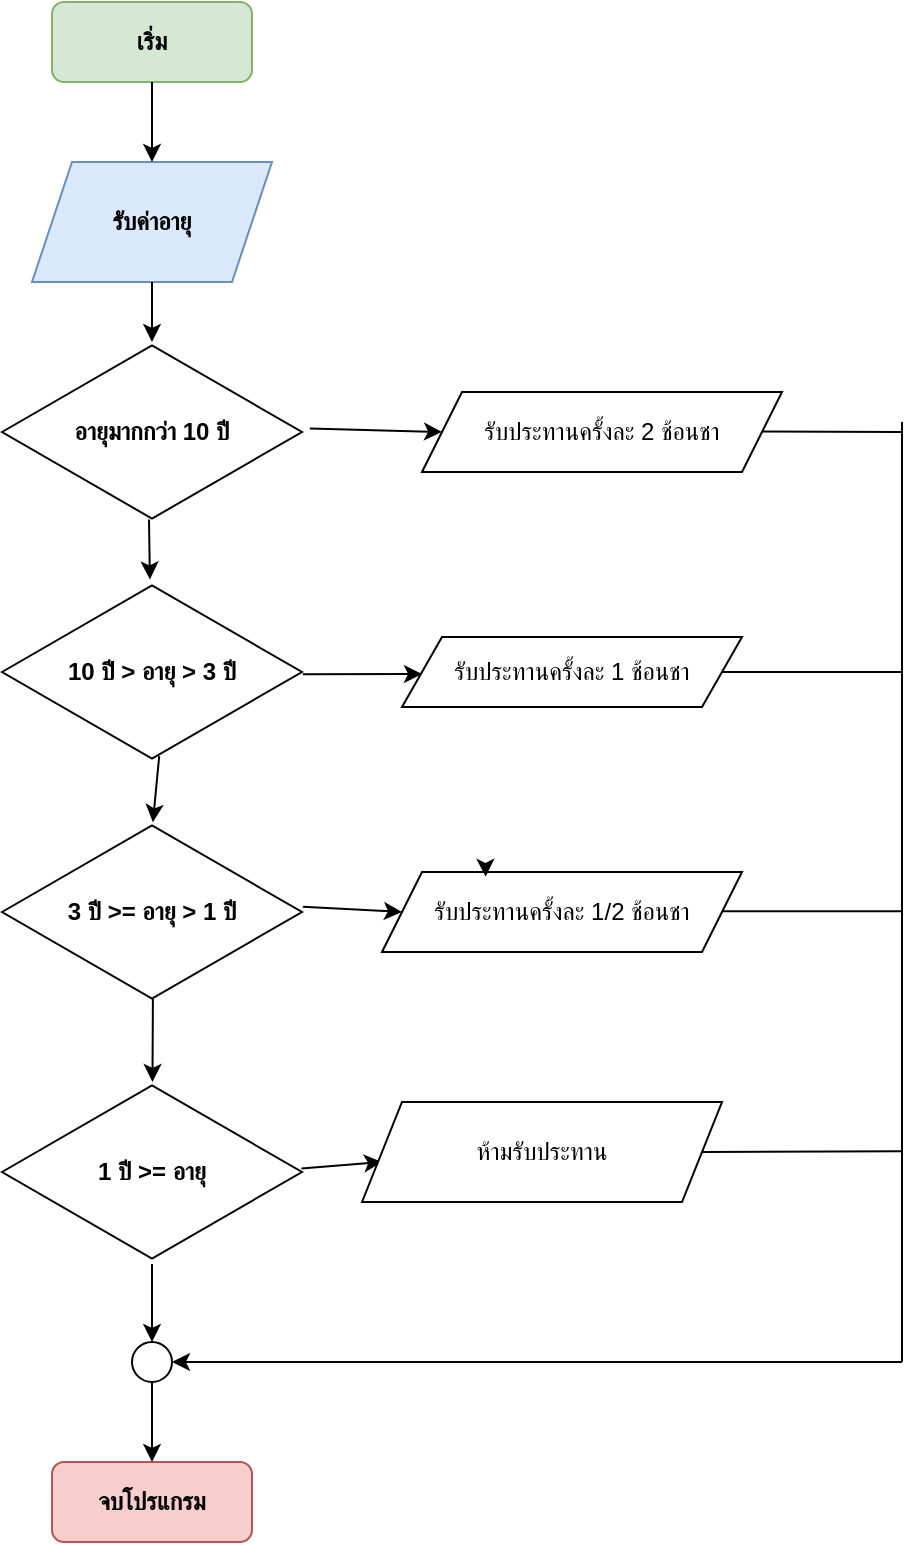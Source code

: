<mxfile version="22.1.7" type="github">
  <diagram name="Page-1" id="3VM8d6KBsBUF3XmxzF1J">
    <mxGraphModel dx="836" dy="528" grid="1" gridSize="10" guides="1" tooltips="1" connect="1" arrows="1" fold="1" page="1" pageScale="1" pageWidth="850" pageHeight="1100" math="0" shadow="0">
      <root>
        <mxCell id="0" />
        <mxCell id="1" parent="0" />
        <mxCell id="Tr09Fx-grCpTaGp0jl0i-1" value="&lt;font style=&quot;font-size: 12px;&quot;&gt;&lt;b&gt;เริ่ม&lt;/b&gt;&lt;/font&gt;" style="rounded=1;whiteSpace=wrap;html=1;fillColor=#d5e8d4;strokeColor=#82b366;" vertex="1" parent="1">
          <mxGeometry x="325" y="40" width="100" height="40" as="geometry" />
        </mxCell>
        <mxCell id="Tr09Fx-grCpTaGp0jl0i-3" value="&lt;b&gt;รับค่าอายุ&lt;/b&gt;" style="shape=parallelogram;perimeter=parallelogramPerimeter;whiteSpace=wrap;html=1;fixedSize=1;fillColor=#dae8fc;strokeColor=#6c8ebf;" vertex="1" parent="1">
          <mxGeometry x="315" y="120" width="120" height="60" as="geometry" />
        </mxCell>
        <mxCell id="Tr09Fx-grCpTaGp0jl0i-4" value="&lt;b&gt;อายุมากกว่า 10 ปี&lt;/b&gt;" style="html=1;whiteSpace=wrap;aspect=fixed;shape=isoRectangle;" vertex="1" parent="1">
          <mxGeometry x="300" y="210" width="150" height="90" as="geometry" />
        </mxCell>
        <mxCell id="Tr09Fx-grCpTaGp0jl0i-5" value="&lt;b&gt;10 ปี &amp;gt; อายุ &amp;gt; 3 ปี&lt;br&gt;&lt;/b&gt;" style="html=1;whiteSpace=wrap;aspect=fixed;shape=isoRectangle;" vertex="1" parent="1">
          <mxGeometry x="300" y="330" width="150" height="90" as="geometry" />
        </mxCell>
        <mxCell id="Tr09Fx-grCpTaGp0jl0i-6" value="&lt;b&gt;3 ปี &amp;gt;= อายุ &amp;gt; 1 ปี&lt;br&gt;&lt;/b&gt;" style="html=1;whiteSpace=wrap;aspect=fixed;shape=isoRectangle;" vertex="1" parent="1">
          <mxGeometry x="300" y="450" width="150" height="90" as="geometry" />
        </mxCell>
        <mxCell id="Tr09Fx-grCpTaGp0jl0i-7" value="&lt;b&gt;1 ปี &amp;gt;= อายุ&lt;br&gt;&lt;/b&gt;" style="html=1;whiteSpace=wrap;aspect=fixed;shape=isoRectangle;" vertex="1" parent="1">
          <mxGeometry x="300" y="580" width="150" height="90" as="geometry" />
        </mxCell>
        <mxCell id="Tr09Fx-grCpTaGp0jl0i-14" value="&lt;font style=&quot;font-size: 12px;&quot;&gt;&lt;b&gt;จบโปรแกรม&lt;/b&gt;&lt;/font&gt;" style="rounded=1;whiteSpace=wrap;html=1;fillColor=#f8cecc;strokeColor=#b85450;" vertex="1" parent="1">
          <mxGeometry x="325" y="770" width="100" height="40" as="geometry" />
        </mxCell>
        <mxCell id="Tr09Fx-grCpTaGp0jl0i-15" value="" style="endArrow=classic;html=1;rounded=0;exitX=0.5;exitY=1;exitDx=0;exitDy=0;entryX=0.5;entryY=0;entryDx=0;entryDy=0;" edge="1" parent="1" source="Tr09Fx-grCpTaGp0jl0i-1" target="Tr09Fx-grCpTaGp0jl0i-3">
          <mxGeometry width="50" height="50" relative="1" as="geometry">
            <mxPoint x="220" y="450" as="sourcePoint" />
            <mxPoint x="270" y="400" as="targetPoint" />
          </mxGeometry>
        </mxCell>
        <mxCell id="Tr09Fx-grCpTaGp0jl0i-16" value="" style="endArrow=classic;html=1;rounded=0;exitX=0.5;exitY=1;exitDx=0;exitDy=0;" edge="1" parent="1" source="Tr09Fx-grCpTaGp0jl0i-3" target="Tr09Fx-grCpTaGp0jl0i-4">
          <mxGeometry width="50" height="50" relative="1" as="geometry">
            <mxPoint x="370" y="200" as="sourcePoint" />
            <mxPoint x="385" y="130" as="targetPoint" />
          </mxGeometry>
        </mxCell>
        <mxCell id="Tr09Fx-grCpTaGp0jl0i-17" value="" style="endArrow=classic;html=1;rounded=0;entryX=0.493;entryY=-0.014;entryDx=0;entryDy=0;entryPerimeter=0;exitX=0.49;exitY=0.986;exitDx=0;exitDy=0;exitPerimeter=0;" edge="1" parent="1" source="Tr09Fx-grCpTaGp0jl0i-4" target="Tr09Fx-grCpTaGp0jl0i-5">
          <mxGeometry width="50" height="50" relative="1" as="geometry">
            <mxPoint x="290" y="260" as="sourcePoint" />
            <mxPoint x="340" y="210" as="targetPoint" />
          </mxGeometry>
        </mxCell>
        <mxCell id="Tr09Fx-grCpTaGp0jl0i-18" value="" style="endArrow=classic;html=1;rounded=0;entryX=0.503;entryY=0.002;entryDx=0;entryDy=0;entryPerimeter=0;exitX=0.524;exitY=0.967;exitDx=0;exitDy=0;exitPerimeter=0;" edge="1" parent="1" source="Tr09Fx-grCpTaGp0jl0i-5" target="Tr09Fx-grCpTaGp0jl0i-6">
          <mxGeometry width="50" height="50" relative="1" as="geometry">
            <mxPoint x="290" y="440" as="sourcePoint" />
            <mxPoint x="340" y="390" as="targetPoint" />
          </mxGeometry>
        </mxCell>
        <mxCell id="Tr09Fx-grCpTaGp0jl0i-19" value="" style="endArrow=classic;html=1;rounded=0;exitX=0.503;exitY=0.983;exitDx=0;exitDy=0;exitPerimeter=0;" edge="1" parent="1" source="Tr09Fx-grCpTaGp0jl0i-6" target="Tr09Fx-grCpTaGp0jl0i-7">
          <mxGeometry width="50" height="50" relative="1" as="geometry">
            <mxPoint x="290" y="440" as="sourcePoint" />
            <mxPoint x="340" y="390" as="targetPoint" />
          </mxGeometry>
        </mxCell>
        <mxCell id="Tr09Fx-grCpTaGp0jl0i-21" value="" style="endArrow=classic;html=1;rounded=0;entryX=0;entryY=0.5;entryDx=0;entryDy=0;entryPerimeter=0;exitX=1.026;exitY=0.481;exitDx=0;exitDy=0;exitPerimeter=0;" edge="1" parent="1" source="Tr09Fx-grCpTaGp0jl0i-4">
          <mxGeometry width="50" height="50" relative="1" as="geometry">
            <mxPoint x="410" y="300" as="sourcePoint" />
            <mxPoint x="520" y="255" as="targetPoint" />
          </mxGeometry>
        </mxCell>
        <mxCell id="Tr09Fx-grCpTaGp0jl0i-22" value="" style="endArrow=classic;html=1;rounded=0;exitX=1.003;exitY=0.513;exitDx=0;exitDy=0;exitPerimeter=0;" edge="1" parent="1" source="Tr09Fx-grCpTaGp0jl0i-5">
          <mxGeometry width="50" height="50" relative="1" as="geometry">
            <mxPoint x="410" y="300" as="sourcePoint" />
            <mxPoint x="510" y="376" as="targetPoint" />
          </mxGeometry>
        </mxCell>
        <mxCell id="Tr09Fx-grCpTaGp0jl0i-23" value="" style="endArrow=classic;html=1;rounded=0;exitX=1.003;exitY=0.471;exitDx=0;exitDy=0;exitPerimeter=0;" edge="1" parent="1" source="Tr09Fx-grCpTaGp0jl0i-6">
          <mxGeometry width="50" height="50" relative="1" as="geometry">
            <mxPoint x="410" y="550" as="sourcePoint" />
            <mxPoint x="500" y="495" as="targetPoint" />
          </mxGeometry>
        </mxCell>
        <mxCell id="Tr09Fx-grCpTaGp0jl0i-24" value="" style="endArrow=classic;html=1;rounded=0;exitX=0.998;exitY=0.481;exitDx=0;exitDy=0;exitPerimeter=0;" edge="1" parent="1" source="Tr09Fx-grCpTaGp0jl0i-7">
          <mxGeometry width="50" height="50" relative="1" as="geometry">
            <mxPoint x="410" y="550" as="sourcePoint" />
            <mxPoint x="490" y="620" as="targetPoint" />
          </mxGeometry>
        </mxCell>
        <mxCell id="Tr09Fx-grCpTaGp0jl0i-25" value="รับประทานครั้งละ 2 ช้อนชา" style="shape=parallelogram;perimeter=parallelogramPerimeter;whiteSpace=wrap;html=1;fixedSize=1;" vertex="1" parent="1">
          <mxGeometry x="510" y="235" width="180" height="40" as="geometry" />
        </mxCell>
        <mxCell id="Tr09Fx-grCpTaGp0jl0i-26" value="รับประทานครั้งละ 1 ช้อนชา" style="shape=parallelogram;perimeter=parallelogramPerimeter;whiteSpace=wrap;html=1;fixedSize=1;" vertex="1" parent="1">
          <mxGeometry x="500" y="357.5" width="170" height="35" as="geometry" />
        </mxCell>
        <mxCell id="Tr09Fx-grCpTaGp0jl0i-27" value="รับประทานครั้งละ 1/2 ช้อนชา" style="shape=parallelogram;perimeter=parallelogramPerimeter;whiteSpace=wrap;html=1;fixedSize=1;" vertex="1" parent="1">
          <mxGeometry x="490" y="475" width="180" height="40" as="geometry" />
        </mxCell>
        <mxCell id="Tr09Fx-grCpTaGp0jl0i-28" value="ห้ามรับประทาน" style="shape=parallelogram;perimeter=parallelogramPerimeter;whiteSpace=wrap;html=1;fixedSize=1;" vertex="1" parent="1">
          <mxGeometry x="480" y="590" width="180" height="50" as="geometry" />
        </mxCell>
        <mxCell id="Tr09Fx-grCpTaGp0jl0i-30" style="edgeStyle=orthogonalEdgeStyle;rounded=0;orthogonalLoop=1;jettySize=auto;html=1;exitX=0.25;exitY=0;exitDx=0;exitDy=0;entryX=0.288;entryY=0.06;entryDx=0;entryDy=0;entryPerimeter=0;" edge="1" parent="1" source="Tr09Fx-grCpTaGp0jl0i-27" target="Tr09Fx-grCpTaGp0jl0i-27">
          <mxGeometry relative="1" as="geometry" />
        </mxCell>
        <mxCell id="Tr09Fx-grCpTaGp0jl0i-31" value="" style="ellipse;whiteSpace=wrap;html=1;aspect=fixed;" vertex="1" parent="1">
          <mxGeometry x="365" y="710" width="20" height="20" as="geometry" />
        </mxCell>
        <mxCell id="Tr09Fx-grCpTaGp0jl0i-32" value="" style="endArrow=classic;html=1;rounded=0;entryX=0.5;entryY=0;entryDx=0;entryDy=0;exitX=0.5;exitY=1.011;exitDx=0;exitDy=0;exitPerimeter=0;" edge="1" parent="1" source="Tr09Fx-grCpTaGp0jl0i-7" target="Tr09Fx-grCpTaGp0jl0i-31">
          <mxGeometry width="50" height="50" relative="1" as="geometry">
            <mxPoint x="400" y="660" as="sourcePoint" />
            <mxPoint x="450" y="610" as="targetPoint" />
          </mxGeometry>
        </mxCell>
        <mxCell id="Tr09Fx-grCpTaGp0jl0i-33" value="" style="endArrow=classic;html=1;rounded=0;entryX=0.5;entryY=0;entryDx=0;entryDy=0;exitX=0.5;exitY=1;exitDx=0;exitDy=0;" edge="1" parent="1" source="Tr09Fx-grCpTaGp0jl0i-31" target="Tr09Fx-grCpTaGp0jl0i-14">
          <mxGeometry width="50" height="50" relative="1" as="geometry">
            <mxPoint x="400" y="660" as="sourcePoint" />
            <mxPoint x="450" y="610" as="targetPoint" />
          </mxGeometry>
        </mxCell>
        <mxCell id="Tr09Fx-grCpTaGp0jl0i-34" value="" style="endArrow=none;html=1;rounded=0;" edge="1" parent="1">
          <mxGeometry width="50" height="50" relative="1" as="geometry">
            <mxPoint x="750" y="720" as="sourcePoint" />
            <mxPoint x="750" y="250" as="targetPoint" />
          </mxGeometry>
        </mxCell>
        <mxCell id="Tr09Fx-grCpTaGp0jl0i-35" value="" style="endArrow=classic;html=1;rounded=0;entryX=1;entryY=0.5;entryDx=0;entryDy=0;" edge="1" parent="1" target="Tr09Fx-grCpTaGp0jl0i-31">
          <mxGeometry width="50" height="50" relative="1" as="geometry">
            <mxPoint x="750" y="720" as="sourcePoint" />
            <mxPoint x="400" y="520" as="targetPoint" />
          </mxGeometry>
        </mxCell>
        <mxCell id="Tr09Fx-grCpTaGp0jl0i-36" value="" style="endArrow=none;html=1;rounded=0;" edge="1" parent="1">
          <mxGeometry width="50" height="50" relative="1" as="geometry">
            <mxPoint x="680" y="254.74" as="sourcePoint" />
            <mxPoint x="750" y="255" as="targetPoint" />
          </mxGeometry>
        </mxCell>
        <mxCell id="Tr09Fx-grCpTaGp0jl0i-37" value="" style="endArrow=none;html=1;rounded=0;exitX=1;exitY=0.5;exitDx=0;exitDy=0;" edge="1" parent="1" source="Tr09Fx-grCpTaGp0jl0i-26">
          <mxGeometry width="50" height="50" relative="1" as="geometry">
            <mxPoint x="690" y="265" as="sourcePoint" />
            <mxPoint x="750" y="375" as="targetPoint" />
          </mxGeometry>
        </mxCell>
        <mxCell id="Tr09Fx-grCpTaGp0jl0i-38" value="" style="endArrow=none;html=1;rounded=0;exitX=1;exitY=0.5;exitDx=0;exitDy=0;" edge="1" parent="1">
          <mxGeometry width="50" height="50" relative="1" as="geometry">
            <mxPoint x="660" y="494.57" as="sourcePoint" />
            <mxPoint x="750" y="494.57" as="targetPoint" />
          </mxGeometry>
        </mxCell>
        <mxCell id="Tr09Fx-grCpTaGp0jl0i-39" value="" style="endArrow=none;html=1;rounded=0;exitX=1;exitY=0.5;exitDx=0;exitDy=0;" edge="1" parent="1" source="Tr09Fx-grCpTaGp0jl0i-28">
          <mxGeometry width="50" height="50" relative="1" as="geometry">
            <mxPoint x="660" y="614.57" as="sourcePoint" />
            <mxPoint x="750" y="614.57" as="targetPoint" />
          </mxGeometry>
        </mxCell>
      </root>
    </mxGraphModel>
  </diagram>
</mxfile>
